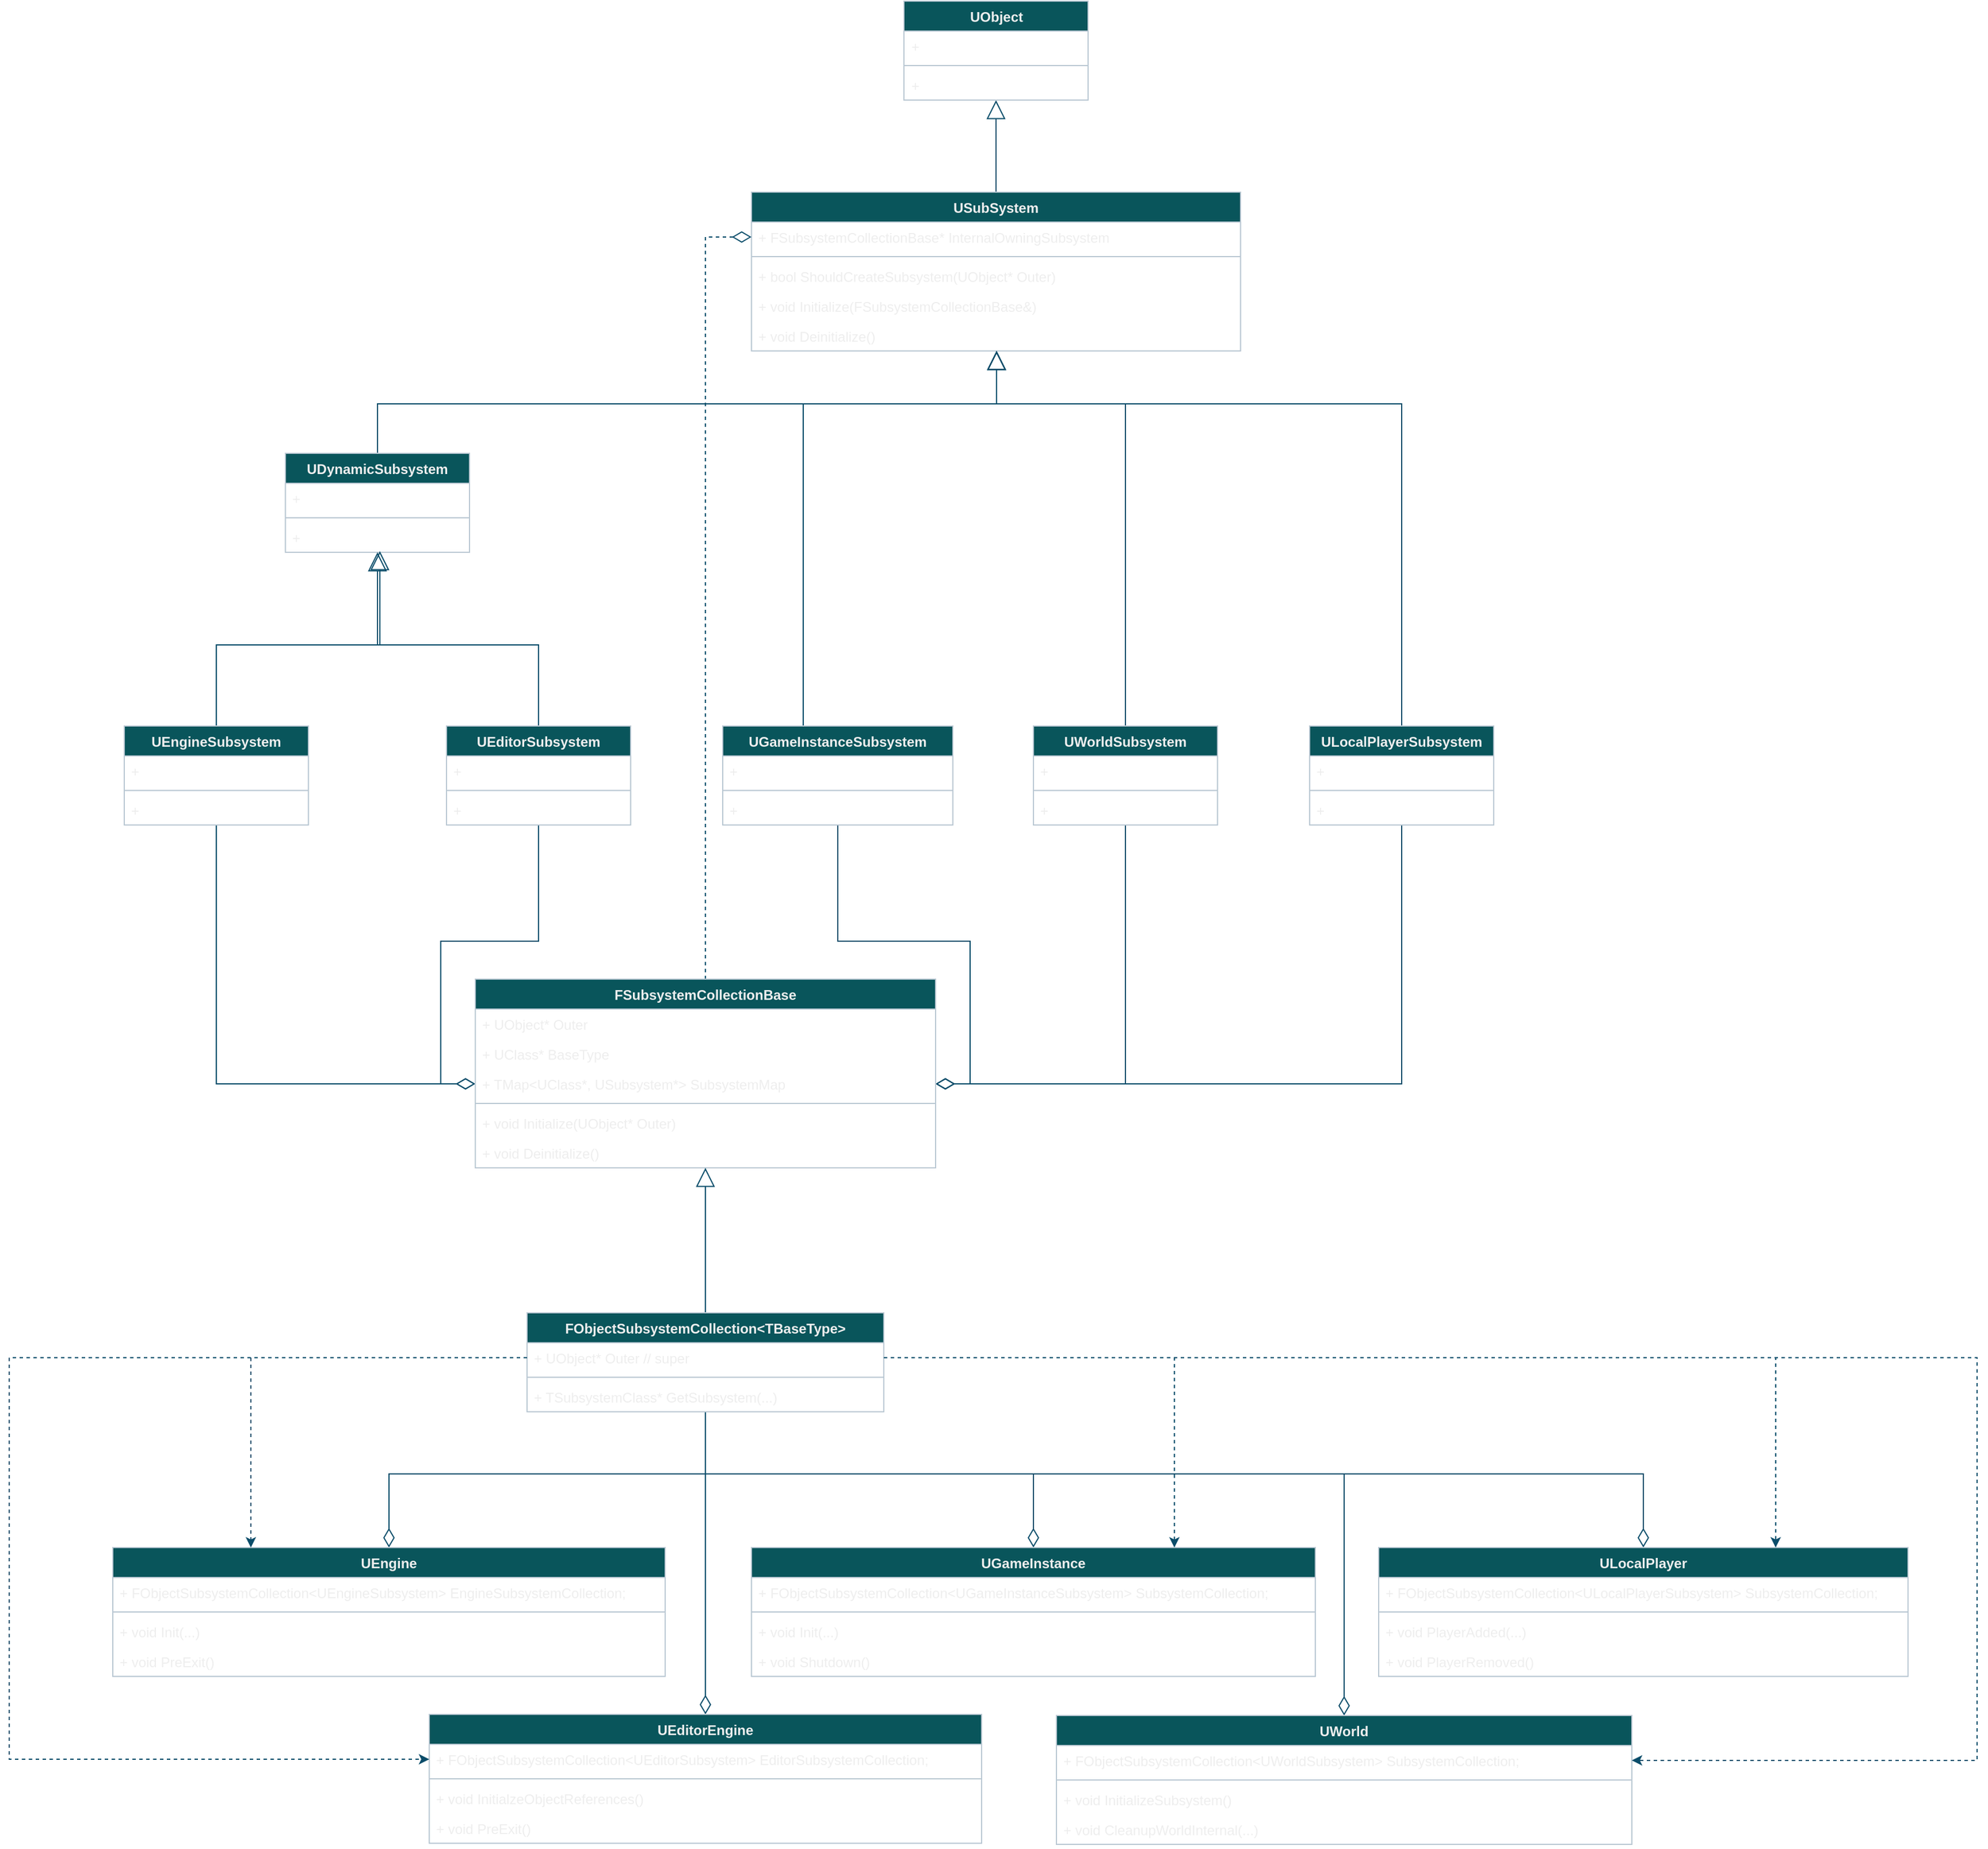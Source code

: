 <mxfile version="24.4.0" type="device" pages="2">
  <diagram id="C5RBs43oDa-KdzZeNtuy" name="class">
    <mxGraphModel dx="2234" dy="854" grid="1" gridSize="10" guides="1" tooltips="1" connect="1" arrows="1" fold="1" page="0" pageScale="1" pageWidth="827" pageHeight="1169" math="0" shadow="0">
      <root>
        <mxCell id="WIyWlLk6GJQsqaUBKTNV-0" />
        <mxCell id="WIyWlLk6GJQsqaUBKTNV-1" parent="WIyWlLk6GJQsqaUBKTNV-0" />
        <mxCell id="Atv0qeUJhZjjQg8JA1gN-8" value="" style="edgeStyle=orthogonalEdgeStyle;rounded=0;orthogonalLoop=1;jettySize=auto;html=1;endArrow=block;endFill=0;endSize=14;labelBackgroundColor=none;strokeColor=#0B4D6A;fontColor=default;" edge="1" parent="WIyWlLk6GJQsqaUBKTNV-1" source="Atv0qeUJhZjjQg8JA1gN-4" target="Atv0qeUJhZjjQg8JA1gN-0">
          <mxGeometry relative="1" as="geometry" />
        </mxCell>
        <mxCell id="Atv0qeUJhZjjQg8JA1gN-0" value="UObject" style="swimlane;fontStyle=1;align=center;verticalAlign=top;childLayout=stackLayout;horizontal=1;startSize=26;horizontalStack=0;resizeParent=1;resizeParentMax=0;resizeLast=0;collapsible=1;marginBottom=0;whiteSpace=wrap;html=1;labelBackgroundColor=none;fillColor=#09555B;strokeColor=#BAC8D3;fontColor=#EEEEEE;" vertex="1" parent="WIyWlLk6GJQsqaUBKTNV-1">
          <mxGeometry x="307.5" y="160" width="160" height="86" as="geometry" />
        </mxCell>
        <mxCell id="Atv0qeUJhZjjQg8JA1gN-1" value="+&amp;nbsp;" style="text;strokeColor=none;fillColor=none;align=left;verticalAlign=top;spacingLeft=4;spacingRight=4;overflow=hidden;rotatable=0;points=[[0,0.5],[1,0.5]];portConstraint=eastwest;whiteSpace=wrap;html=1;labelBackgroundColor=none;fontColor=#EEEEEE;" vertex="1" parent="Atv0qeUJhZjjQg8JA1gN-0">
          <mxGeometry y="26" width="160" height="26" as="geometry" />
        </mxCell>
        <mxCell id="Atv0qeUJhZjjQg8JA1gN-2" value="" style="line;strokeWidth=1;fillColor=none;align=left;verticalAlign=middle;spacingTop=-1;spacingLeft=3;spacingRight=3;rotatable=0;labelPosition=right;points=[];portConstraint=eastwest;strokeColor=#BAC8D3;labelBackgroundColor=none;fontColor=#EEEEEE;" vertex="1" parent="Atv0qeUJhZjjQg8JA1gN-0">
          <mxGeometry y="52" width="160" height="8" as="geometry" />
        </mxCell>
        <mxCell id="Atv0qeUJhZjjQg8JA1gN-3" value="+&amp;nbsp;" style="text;strokeColor=none;fillColor=none;align=left;verticalAlign=top;spacingLeft=4;spacingRight=4;overflow=hidden;rotatable=0;points=[[0,0.5],[1,0.5]];portConstraint=eastwest;whiteSpace=wrap;html=1;labelBackgroundColor=none;fontColor=#EEEEEE;" vertex="1" parent="Atv0qeUJhZjjQg8JA1gN-0">
          <mxGeometry y="60" width="160" height="26" as="geometry" />
        </mxCell>
        <mxCell id="Atv0qeUJhZjjQg8JA1gN-4" value="USubSystem" style="swimlane;fontStyle=1;align=center;verticalAlign=top;childLayout=stackLayout;horizontal=1;startSize=26;horizontalStack=0;resizeParent=1;resizeParentMax=0;resizeLast=0;collapsible=1;marginBottom=0;whiteSpace=wrap;html=1;labelBackgroundColor=none;fillColor=#09555B;strokeColor=#BAC8D3;fontColor=#EEEEEE;" vertex="1" parent="WIyWlLk6GJQsqaUBKTNV-1">
          <mxGeometry x="175" y="326" width="425" height="138" as="geometry" />
        </mxCell>
        <mxCell id="Atv0qeUJhZjjQg8JA1gN-5" value="+&amp;nbsp;&lt;span style=&quot;white-space: normal;&quot;&gt;&lt;span style=&quot;background-color: initial;&quot;&gt;FSubsystemCollectionBase* InternalOwningSubsystem&lt;/span&gt;&lt;/span&gt;" style="text;strokeColor=none;fillColor=none;align=left;verticalAlign=top;spacingLeft=4;spacingRight=4;overflow=hidden;rotatable=0;points=[[0,0.5],[1,0.5]];portConstraint=eastwest;whiteSpace=wrap;html=1;labelBackgroundColor=none;fontColor=#EEEEEE;" vertex="1" parent="Atv0qeUJhZjjQg8JA1gN-4">
          <mxGeometry y="26" width="425" height="26" as="geometry" />
        </mxCell>
        <mxCell id="Atv0qeUJhZjjQg8JA1gN-6" value="" style="line;strokeWidth=1;fillColor=none;align=left;verticalAlign=middle;spacingTop=-1;spacingLeft=3;spacingRight=3;rotatable=0;labelPosition=right;points=[];portConstraint=eastwest;strokeColor=#BAC8D3;labelBackgroundColor=none;fontColor=#EEEEEE;" vertex="1" parent="Atv0qeUJhZjjQg8JA1gN-4">
          <mxGeometry y="52" width="425" height="8" as="geometry" />
        </mxCell>
        <mxCell id="Atv0qeUJhZjjQg8JA1gN-7" value="+ bool ShouldCreateSubsystem(UObject* Outer)" style="text;strokeColor=none;fillColor=none;align=left;verticalAlign=top;spacingLeft=4;spacingRight=4;overflow=hidden;rotatable=0;points=[[0,0.5],[1,0.5]];portConstraint=eastwest;whiteSpace=wrap;html=1;labelBackgroundColor=none;fontColor=#EEEEEE;" vertex="1" parent="Atv0qeUJhZjjQg8JA1gN-4">
          <mxGeometry y="60" width="425" height="26" as="geometry" />
        </mxCell>
        <mxCell id="Atv0qeUJhZjjQg8JA1gN-47" value="+ void Initialize(FSubsystemCollectionBase&amp;amp;)" style="text;strokeColor=none;fillColor=none;align=left;verticalAlign=top;spacingLeft=4;spacingRight=4;overflow=hidden;rotatable=0;points=[[0,0.5],[1,0.5]];portConstraint=eastwest;whiteSpace=wrap;html=1;labelBackgroundColor=none;fontColor=#EEEEEE;" vertex="1" parent="Atv0qeUJhZjjQg8JA1gN-4">
          <mxGeometry y="86" width="425" height="26" as="geometry" />
        </mxCell>
        <mxCell id="Atv0qeUJhZjjQg8JA1gN-48" value="+ void Deinitialize()" style="text;strokeColor=none;fillColor=none;align=left;verticalAlign=top;spacingLeft=4;spacingRight=4;overflow=hidden;rotatable=0;points=[[0,0.5],[1,0.5]];portConstraint=eastwest;whiteSpace=wrap;html=1;labelBackgroundColor=none;fontColor=#EEEEEE;" vertex="1" parent="Atv0qeUJhZjjQg8JA1gN-4">
          <mxGeometry y="112" width="425" height="26" as="geometry" />
        </mxCell>
        <mxCell id="Atv0qeUJhZjjQg8JA1gN-45" style="edgeStyle=orthogonalEdgeStyle;rounded=0;orthogonalLoop=1;jettySize=auto;html=1;strokeColor=#0B4D6A;align=center;verticalAlign=middle;fontFamily=Helvetica;fontSize=11;fontColor=default;labelBackgroundColor=none;endArrow=block;endFill=0;endSize=14;" edge="1" parent="WIyWlLk6GJQsqaUBKTNV-1" source="Atv0qeUJhZjjQg8JA1gN-9" target="Atv0qeUJhZjjQg8JA1gN-48">
          <mxGeometry relative="1" as="geometry">
            <mxPoint x="320" y="470" as="targetPoint" />
            <Array as="points">
              <mxPoint x="-150" y="510" />
              <mxPoint x="388" y="510" />
            </Array>
          </mxGeometry>
        </mxCell>
        <mxCell id="Atv0qeUJhZjjQg8JA1gN-9" value="UDynamicSubsystem" style="swimlane;fontStyle=1;align=center;verticalAlign=top;childLayout=stackLayout;horizontal=1;startSize=26;horizontalStack=0;resizeParent=1;resizeParentMax=0;resizeLast=0;collapsible=1;marginBottom=0;whiteSpace=wrap;html=1;labelBackgroundColor=none;fillColor=#09555B;strokeColor=#BAC8D3;fontColor=#EEEEEE;" vertex="1" parent="WIyWlLk6GJQsqaUBKTNV-1">
          <mxGeometry x="-230" y="553" width="160" height="86" as="geometry" />
        </mxCell>
        <mxCell id="Atv0qeUJhZjjQg8JA1gN-10" value="+&amp;nbsp;" style="text;strokeColor=none;fillColor=none;align=left;verticalAlign=top;spacingLeft=4;spacingRight=4;overflow=hidden;rotatable=0;points=[[0,0.5],[1,0.5]];portConstraint=eastwest;whiteSpace=wrap;html=1;labelBackgroundColor=none;fontColor=#EEEEEE;" vertex="1" parent="Atv0qeUJhZjjQg8JA1gN-9">
          <mxGeometry y="26" width="160" height="26" as="geometry" />
        </mxCell>
        <mxCell id="Atv0qeUJhZjjQg8JA1gN-11" value="" style="line;strokeWidth=1;fillColor=none;align=left;verticalAlign=middle;spacingTop=-1;spacingLeft=3;spacingRight=3;rotatable=0;labelPosition=right;points=[];portConstraint=eastwest;strokeColor=#BAC8D3;labelBackgroundColor=none;fontColor=#EEEEEE;" vertex="1" parent="Atv0qeUJhZjjQg8JA1gN-9">
          <mxGeometry y="52" width="160" height="8" as="geometry" />
        </mxCell>
        <mxCell id="Atv0qeUJhZjjQg8JA1gN-12" value="+&amp;nbsp;" style="text;strokeColor=none;fillColor=none;align=left;verticalAlign=top;spacingLeft=4;spacingRight=4;overflow=hidden;rotatable=0;points=[[0,0.5],[1,0.5]];portConstraint=eastwest;whiteSpace=wrap;html=1;labelBackgroundColor=none;fontColor=#EEEEEE;" vertex="1" parent="Atv0qeUJhZjjQg8JA1gN-9">
          <mxGeometry y="60" width="160" height="26" as="geometry" />
        </mxCell>
        <mxCell id="Atv0qeUJhZjjQg8JA1gN-42" style="edgeStyle=orthogonalEdgeStyle;rounded=0;orthogonalLoop=1;jettySize=auto;html=1;strokeColor=#0B4D6A;align=center;verticalAlign=middle;fontFamily=Helvetica;fontSize=11;fontColor=default;labelBackgroundColor=none;endArrow=block;endFill=0;endSize=14;" edge="1" parent="WIyWlLk6GJQsqaUBKTNV-1" source="Atv0qeUJhZjjQg8JA1gN-14" target="Atv0qeUJhZjjQg8JA1gN-4">
          <mxGeometry relative="1" as="geometry">
            <Array as="points">
              <mxPoint x="220" y="510" />
              <mxPoint x="388" y="510" />
            </Array>
          </mxGeometry>
        </mxCell>
        <mxCell id="Atv0qeUJhZjjQg8JA1gN-115" style="edgeStyle=orthogonalEdgeStyle;rounded=0;orthogonalLoop=1;jettySize=auto;html=1;entryX=1;entryY=0.5;entryDx=0;entryDy=0;strokeColor=#0B4D6A;align=center;verticalAlign=middle;fontFamily=Helvetica;fontSize=11;fontColor=default;labelBackgroundColor=none;endArrow=diamondThin;endFill=0;endSize=14;" edge="1" parent="WIyWlLk6GJQsqaUBKTNV-1" source="Atv0qeUJhZjjQg8JA1gN-14" target="Atv0qeUJhZjjQg8JA1gN-50">
          <mxGeometry relative="1" as="geometry" />
        </mxCell>
        <mxCell id="Atv0qeUJhZjjQg8JA1gN-14" value="UGameInstanceSubsystem" style="swimlane;fontStyle=1;align=center;verticalAlign=top;childLayout=stackLayout;horizontal=1;startSize=26;horizontalStack=0;resizeParent=1;resizeParentMax=0;resizeLast=0;collapsible=1;marginBottom=0;whiteSpace=wrap;html=1;labelBackgroundColor=none;fillColor=#09555B;strokeColor=#BAC8D3;fontColor=#EEEEEE;" vertex="1" parent="WIyWlLk6GJQsqaUBKTNV-1">
          <mxGeometry x="150" y="790" width="200" height="86" as="geometry" />
        </mxCell>
        <mxCell id="Atv0qeUJhZjjQg8JA1gN-15" value="+&amp;nbsp;" style="text;strokeColor=none;fillColor=none;align=left;verticalAlign=top;spacingLeft=4;spacingRight=4;overflow=hidden;rotatable=0;points=[[0,0.5],[1,0.5]];portConstraint=eastwest;whiteSpace=wrap;html=1;labelBackgroundColor=none;fontColor=#EEEEEE;" vertex="1" parent="Atv0qeUJhZjjQg8JA1gN-14">
          <mxGeometry y="26" width="200" height="26" as="geometry" />
        </mxCell>
        <mxCell id="Atv0qeUJhZjjQg8JA1gN-16" value="" style="line;strokeWidth=1;fillColor=none;align=left;verticalAlign=middle;spacingTop=-1;spacingLeft=3;spacingRight=3;rotatable=0;labelPosition=right;points=[];portConstraint=eastwest;strokeColor=#BAC8D3;labelBackgroundColor=none;fontColor=#EEEEEE;" vertex="1" parent="Atv0qeUJhZjjQg8JA1gN-14">
          <mxGeometry y="52" width="200" height="8" as="geometry" />
        </mxCell>
        <mxCell id="Atv0qeUJhZjjQg8JA1gN-17" value="+&amp;nbsp;" style="text;strokeColor=none;fillColor=none;align=left;verticalAlign=top;spacingLeft=4;spacingRight=4;overflow=hidden;rotatable=0;points=[[0,0.5],[1,0.5]];portConstraint=eastwest;whiteSpace=wrap;html=1;labelBackgroundColor=none;fontColor=#EEEEEE;" vertex="1" parent="Atv0qeUJhZjjQg8JA1gN-14">
          <mxGeometry y="60" width="200" height="26" as="geometry" />
        </mxCell>
        <mxCell id="Atv0qeUJhZjjQg8JA1gN-43" style="edgeStyle=orthogonalEdgeStyle;rounded=0;orthogonalLoop=1;jettySize=auto;html=1;strokeColor=#0B4D6A;align=center;verticalAlign=middle;fontFamily=Helvetica;fontSize=11;fontColor=default;labelBackgroundColor=none;endArrow=block;endFill=0;endSize=14;" edge="1" parent="WIyWlLk6GJQsqaUBKTNV-1" source="Atv0qeUJhZjjQg8JA1gN-20" target="Atv0qeUJhZjjQg8JA1gN-4">
          <mxGeometry relative="1" as="geometry">
            <Array as="points">
              <mxPoint x="740" y="510" />
              <mxPoint x="388" y="510" />
            </Array>
          </mxGeometry>
        </mxCell>
        <mxCell id="Atv0qeUJhZjjQg8JA1gN-118" style="edgeStyle=orthogonalEdgeStyle;rounded=0;orthogonalLoop=1;jettySize=auto;html=1;entryX=1;entryY=0.5;entryDx=0;entryDy=0;endArrow=diamondThin;endFill=0;endSize=14;labelBackgroundColor=none;strokeColor=#0B4D6A;fontColor=default;" edge="1" parent="WIyWlLk6GJQsqaUBKTNV-1" source="Atv0qeUJhZjjQg8JA1gN-20" target="Atv0qeUJhZjjQg8JA1gN-50">
          <mxGeometry relative="1" as="geometry">
            <mxPoint x="590" y="1170" as="targetPoint" />
          </mxGeometry>
        </mxCell>
        <mxCell id="Atv0qeUJhZjjQg8JA1gN-20" value="ULocalPlayerSubsystem" style="swimlane;fontStyle=1;align=center;verticalAlign=top;childLayout=stackLayout;horizontal=1;startSize=26;horizontalStack=0;resizeParent=1;resizeParentMax=0;resizeLast=0;collapsible=1;marginBottom=0;whiteSpace=wrap;html=1;labelBackgroundColor=none;fillColor=#09555B;strokeColor=#BAC8D3;fontColor=#EEEEEE;" vertex="1" parent="WIyWlLk6GJQsqaUBKTNV-1">
          <mxGeometry x="660" y="790" width="160" height="86" as="geometry" />
        </mxCell>
        <mxCell id="Atv0qeUJhZjjQg8JA1gN-21" value="+&amp;nbsp;" style="text;strokeColor=none;fillColor=none;align=left;verticalAlign=top;spacingLeft=4;spacingRight=4;overflow=hidden;rotatable=0;points=[[0,0.5],[1,0.5]];portConstraint=eastwest;whiteSpace=wrap;html=1;labelBackgroundColor=none;fontColor=#EEEEEE;" vertex="1" parent="Atv0qeUJhZjjQg8JA1gN-20">
          <mxGeometry y="26" width="160" height="26" as="geometry" />
        </mxCell>
        <mxCell id="Atv0qeUJhZjjQg8JA1gN-22" value="" style="line;strokeWidth=1;fillColor=none;align=left;verticalAlign=middle;spacingTop=-1;spacingLeft=3;spacingRight=3;rotatable=0;labelPosition=right;points=[];portConstraint=eastwest;strokeColor=#BAC8D3;labelBackgroundColor=none;fontColor=#EEEEEE;" vertex="1" parent="Atv0qeUJhZjjQg8JA1gN-20">
          <mxGeometry y="52" width="160" height="8" as="geometry" />
        </mxCell>
        <mxCell id="Atv0qeUJhZjjQg8JA1gN-23" value="+&amp;nbsp;" style="text;strokeColor=none;fillColor=none;align=left;verticalAlign=top;spacingLeft=4;spacingRight=4;overflow=hidden;rotatable=0;points=[[0,0.5],[1,0.5]];portConstraint=eastwest;whiteSpace=wrap;html=1;labelBackgroundColor=none;fontColor=#EEEEEE;" vertex="1" parent="Atv0qeUJhZjjQg8JA1gN-20">
          <mxGeometry y="60" width="160" height="26" as="geometry" />
        </mxCell>
        <mxCell id="Atv0qeUJhZjjQg8JA1gN-70" style="edgeStyle=orthogonalEdgeStyle;rounded=0;orthogonalLoop=1;jettySize=auto;html=1;strokeColor=#0B4D6A;align=center;verticalAlign=middle;fontFamily=Helvetica;fontSize=11;fontColor=default;labelBackgroundColor=none;endArrow=block;endFill=0;endSize=14;" edge="1" parent="WIyWlLk6GJQsqaUBKTNV-1" source="Atv0qeUJhZjjQg8JA1gN-26" target="Atv0qeUJhZjjQg8JA1gN-4">
          <mxGeometry relative="1" as="geometry">
            <Array as="points">
              <mxPoint x="500" y="510" />
              <mxPoint x="388" y="510" />
            </Array>
          </mxGeometry>
        </mxCell>
        <mxCell id="Atv0qeUJhZjjQg8JA1gN-117" style="edgeStyle=orthogonalEdgeStyle;rounded=0;orthogonalLoop=1;jettySize=auto;html=1;entryX=1;entryY=0.5;entryDx=0;entryDy=0;strokeColor=#0B4D6A;align=center;verticalAlign=middle;fontFamily=Helvetica;fontSize=11;fontColor=default;labelBackgroundColor=none;endArrow=diamondThin;endFill=0;endSize=14;" edge="1" parent="WIyWlLk6GJQsqaUBKTNV-1" source="Atv0qeUJhZjjQg8JA1gN-26" target="Atv0qeUJhZjjQg8JA1gN-50">
          <mxGeometry relative="1" as="geometry" />
        </mxCell>
        <mxCell id="Atv0qeUJhZjjQg8JA1gN-26" value="UWorldSubsystem" style="swimlane;fontStyle=1;align=center;verticalAlign=top;childLayout=stackLayout;horizontal=1;startSize=26;horizontalStack=0;resizeParent=1;resizeParentMax=0;resizeLast=0;collapsible=1;marginBottom=0;whiteSpace=wrap;html=1;labelBackgroundColor=none;fillColor=#09555B;strokeColor=#BAC8D3;fontColor=#EEEEEE;" vertex="1" parent="WIyWlLk6GJQsqaUBKTNV-1">
          <mxGeometry x="420" y="790" width="160" height="86" as="geometry" />
        </mxCell>
        <mxCell id="Atv0qeUJhZjjQg8JA1gN-27" value="+&amp;nbsp;" style="text;strokeColor=none;fillColor=none;align=left;verticalAlign=top;spacingLeft=4;spacingRight=4;overflow=hidden;rotatable=0;points=[[0,0.5],[1,0.5]];portConstraint=eastwest;whiteSpace=wrap;html=1;labelBackgroundColor=none;fontColor=#EEEEEE;" vertex="1" parent="Atv0qeUJhZjjQg8JA1gN-26">
          <mxGeometry y="26" width="160" height="26" as="geometry" />
        </mxCell>
        <mxCell id="Atv0qeUJhZjjQg8JA1gN-28" value="" style="line;strokeWidth=1;fillColor=none;align=left;verticalAlign=middle;spacingTop=-1;spacingLeft=3;spacingRight=3;rotatable=0;labelPosition=right;points=[];portConstraint=eastwest;strokeColor=#BAC8D3;labelBackgroundColor=none;fontColor=#EEEEEE;" vertex="1" parent="Atv0qeUJhZjjQg8JA1gN-26">
          <mxGeometry y="52" width="160" height="8" as="geometry" />
        </mxCell>
        <mxCell id="Atv0qeUJhZjjQg8JA1gN-29" value="+&amp;nbsp;" style="text;strokeColor=none;fillColor=none;align=left;verticalAlign=top;spacingLeft=4;spacingRight=4;overflow=hidden;rotatable=0;points=[[0,0.5],[1,0.5]];portConstraint=eastwest;whiteSpace=wrap;html=1;labelBackgroundColor=none;fontColor=#EEEEEE;" vertex="1" parent="Atv0qeUJhZjjQg8JA1gN-26">
          <mxGeometry y="60" width="160" height="26" as="geometry" />
        </mxCell>
        <mxCell id="Atv0qeUJhZjjQg8JA1gN-46" style="edgeStyle=orthogonalEdgeStyle;rounded=0;orthogonalLoop=1;jettySize=auto;html=1;strokeColor=#0B4D6A;align=center;verticalAlign=middle;fontFamily=Helvetica;fontSize=11;fontColor=default;labelBackgroundColor=none;endArrow=block;endFill=0;endSize=14;exitX=0.5;exitY=0;exitDx=0;exitDy=0;entryX=0.513;entryY=0.962;entryDx=0;entryDy=0;entryPerimeter=0;" edge="1" parent="WIyWlLk6GJQsqaUBKTNV-1" source="Atv0qeUJhZjjQg8JA1gN-31" target="Atv0qeUJhZjjQg8JA1gN-12">
          <mxGeometry relative="1" as="geometry">
            <mxPoint x="-60" y="580" as="targetPoint" />
          </mxGeometry>
        </mxCell>
        <mxCell id="Atv0qeUJhZjjQg8JA1gN-113" style="edgeStyle=orthogonalEdgeStyle;rounded=0;orthogonalLoop=1;jettySize=auto;html=1;entryX=0;entryY=0.5;entryDx=0;entryDy=0;strokeColor=#0B4D6A;align=center;verticalAlign=middle;fontFamily=Helvetica;fontSize=11;fontColor=default;labelBackgroundColor=none;endArrow=diamondThin;endFill=0;endSize=14;" edge="1" parent="WIyWlLk6GJQsqaUBKTNV-1" source="Atv0qeUJhZjjQg8JA1gN-31" target="Atv0qeUJhZjjQg8JA1gN-50">
          <mxGeometry relative="1" as="geometry" />
        </mxCell>
        <mxCell id="Atv0qeUJhZjjQg8JA1gN-31" value="UEngineSubsystem" style="swimlane;fontStyle=1;align=center;verticalAlign=top;childLayout=stackLayout;horizontal=1;startSize=26;horizontalStack=0;resizeParent=1;resizeParentMax=0;resizeLast=0;collapsible=1;marginBottom=0;whiteSpace=wrap;html=1;labelBackgroundColor=none;fillColor=#09555B;strokeColor=#BAC8D3;fontColor=#EEEEEE;" vertex="1" parent="WIyWlLk6GJQsqaUBKTNV-1">
          <mxGeometry x="-370" y="790" width="160" height="86" as="geometry" />
        </mxCell>
        <mxCell id="Atv0qeUJhZjjQg8JA1gN-32" value="+&amp;nbsp;" style="text;strokeColor=none;fillColor=none;align=left;verticalAlign=top;spacingLeft=4;spacingRight=4;overflow=hidden;rotatable=0;points=[[0,0.5],[1,0.5]];portConstraint=eastwest;whiteSpace=wrap;html=1;labelBackgroundColor=none;fontColor=#EEEEEE;" vertex="1" parent="Atv0qeUJhZjjQg8JA1gN-31">
          <mxGeometry y="26" width="160" height="26" as="geometry" />
        </mxCell>
        <mxCell id="Atv0qeUJhZjjQg8JA1gN-33" value="" style="line;strokeWidth=1;fillColor=none;align=left;verticalAlign=middle;spacingTop=-1;spacingLeft=3;spacingRight=3;rotatable=0;labelPosition=right;points=[];portConstraint=eastwest;strokeColor=#BAC8D3;labelBackgroundColor=none;fontColor=#EEEEEE;" vertex="1" parent="Atv0qeUJhZjjQg8JA1gN-31">
          <mxGeometry y="52" width="160" height="8" as="geometry" />
        </mxCell>
        <mxCell id="Atv0qeUJhZjjQg8JA1gN-34" value="+&amp;nbsp;" style="text;strokeColor=none;fillColor=none;align=left;verticalAlign=top;spacingLeft=4;spacingRight=4;overflow=hidden;rotatable=0;points=[[0,0.5],[1,0.5]];portConstraint=eastwest;whiteSpace=wrap;html=1;labelBackgroundColor=none;fontColor=#EEEEEE;" vertex="1" parent="Atv0qeUJhZjjQg8JA1gN-31">
          <mxGeometry y="60" width="160" height="26" as="geometry" />
        </mxCell>
        <mxCell id="Atv0qeUJhZjjQg8JA1gN-41" style="edgeStyle=orthogonalEdgeStyle;rounded=0;orthogonalLoop=1;jettySize=auto;html=1;strokeColor=#0B4D6A;align=center;verticalAlign=middle;fontFamily=Helvetica;fontSize=11;fontColor=default;labelBackgroundColor=none;endArrow=block;endFill=0;endSize=14;" edge="1" parent="WIyWlLk6GJQsqaUBKTNV-1" source="Atv0qeUJhZjjQg8JA1gN-36" target="Atv0qeUJhZjjQg8JA1gN-9">
          <mxGeometry relative="1" as="geometry" />
        </mxCell>
        <mxCell id="Atv0qeUJhZjjQg8JA1gN-114" style="edgeStyle=orthogonalEdgeStyle;rounded=0;orthogonalLoop=1;jettySize=auto;html=1;entryX=0;entryY=0.5;entryDx=0;entryDy=0;strokeColor=#0B4D6A;align=center;verticalAlign=middle;fontFamily=Helvetica;fontSize=11;fontColor=default;labelBackgroundColor=none;endArrow=diamondThin;endFill=0;endSize=14;" edge="1" parent="WIyWlLk6GJQsqaUBKTNV-1" source="Atv0qeUJhZjjQg8JA1gN-36" target="Atv0qeUJhZjjQg8JA1gN-50">
          <mxGeometry relative="1" as="geometry" />
        </mxCell>
        <mxCell id="Atv0qeUJhZjjQg8JA1gN-36" value="UEditorSubsystem" style="swimlane;fontStyle=1;align=center;verticalAlign=top;childLayout=stackLayout;horizontal=1;startSize=26;horizontalStack=0;resizeParent=1;resizeParentMax=0;resizeLast=0;collapsible=1;marginBottom=0;whiteSpace=wrap;html=1;labelBackgroundColor=none;fillColor=#09555B;strokeColor=#BAC8D3;fontColor=#EEEEEE;" vertex="1" parent="WIyWlLk6GJQsqaUBKTNV-1">
          <mxGeometry x="-90" y="790" width="160" height="86" as="geometry" />
        </mxCell>
        <mxCell id="Atv0qeUJhZjjQg8JA1gN-37" value="+&amp;nbsp;" style="text;strokeColor=none;fillColor=none;align=left;verticalAlign=top;spacingLeft=4;spacingRight=4;overflow=hidden;rotatable=0;points=[[0,0.5],[1,0.5]];portConstraint=eastwest;whiteSpace=wrap;html=1;labelBackgroundColor=none;fontColor=#EEEEEE;" vertex="1" parent="Atv0qeUJhZjjQg8JA1gN-36">
          <mxGeometry y="26" width="160" height="26" as="geometry" />
        </mxCell>
        <mxCell id="Atv0qeUJhZjjQg8JA1gN-38" value="" style="line;strokeWidth=1;fillColor=none;align=left;verticalAlign=middle;spacingTop=-1;spacingLeft=3;spacingRight=3;rotatable=0;labelPosition=right;points=[];portConstraint=eastwest;strokeColor=#BAC8D3;labelBackgroundColor=none;fontColor=#EEEEEE;" vertex="1" parent="Atv0qeUJhZjjQg8JA1gN-36">
          <mxGeometry y="52" width="160" height="8" as="geometry" />
        </mxCell>
        <mxCell id="Atv0qeUJhZjjQg8JA1gN-39" value="+&amp;nbsp;" style="text;strokeColor=none;fillColor=none;align=left;verticalAlign=top;spacingLeft=4;spacingRight=4;overflow=hidden;rotatable=0;points=[[0,0.5],[1,0.5]];portConstraint=eastwest;whiteSpace=wrap;html=1;labelBackgroundColor=none;fontColor=#EEEEEE;" vertex="1" parent="Atv0qeUJhZjjQg8JA1gN-36">
          <mxGeometry y="60" width="160" height="26" as="geometry" />
        </mxCell>
        <mxCell id="Atv0qeUJhZjjQg8JA1gN-138" style="edgeStyle=orthogonalEdgeStyle;rounded=0;orthogonalLoop=1;jettySize=auto;html=1;entryX=0;entryY=0.5;entryDx=0;entryDy=0;strokeColor=#0B4D6A;align=center;verticalAlign=middle;fontFamily=Helvetica;fontSize=11;fontColor=default;labelBackgroundColor=none;endArrow=diamondThin;endFill=0;endSize=14;dashed=1;" edge="1" parent="WIyWlLk6GJQsqaUBKTNV-1" source="Atv0qeUJhZjjQg8JA1gN-49" target="Atv0qeUJhZjjQg8JA1gN-5">
          <mxGeometry relative="1" as="geometry" />
        </mxCell>
        <mxCell id="Atv0qeUJhZjjQg8JA1gN-49" value="FSubsystemCollectionBase" style="swimlane;fontStyle=1;align=center;verticalAlign=top;childLayout=stackLayout;horizontal=1;startSize=26;horizontalStack=0;resizeParent=1;resizeParentMax=0;resizeLast=0;collapsible=1;marginBottom=0;whiteSpace=wrap;html=1;labelBackgroundColor=none;fillColor=#09555B;strokeColor=#BAC8D3;fontColor=#EEEEEE;" vertex="1" parent="WIyWlLk6GJQsqaUBKTNV-1">
          <mxGeometry x="-65" y="1010" width="400" height="164" as="geometry" />
        </mxCell>
        <mxCell id="Atv0qeUJhZjjQg8JA1gN-72" value="+ UObject* Outer" style="text;strokeColor=none;fillColor=none;align=left;verticalAlign=top;spacingLeft=4;spacingRight=4;overflow=hidden;rotatable=0;points=[[0,0.5],[1,0.5]];portConstraint=eastwest;whiteSpace=wrap;html=1;labelBackgroundColor=none;fontColor=#EEEEEE;" vertex="1" parent="Atv0qeUJhZjjQg8JA1gN-49">
          <mxGeometry y="26" width="400" height="26" as="geometry" />
        </mxCell>
        <mxCell id="Atv0qeUJhZjjQg8JA1gN-73" value="+ UClass* BaseType" style="text;strokeColor=none;fillColor=none;align=left;verticalAlign=top;spacingLeft=4;spacingRight=4;overflow=hidden;rotatable=0;points=[[0,0.5],[1,0.5]];portConstraint=eastwest;whiteSpace=wrap;html=1;labelBackgroundColor=none;fontColor=#EEEEEE;" vertex="1" parent="Atv0qeUJhZjjQg8JA1gN-49">
          <mxGeometry y="52" width="400" height="26" as="geometry" />
        </mxCell>
        <mxCell id="Atv0qeUJhZjjQg8JA1gN-50" value="+ TMap&amp;lt;UClass*, USubsystem*&amp;gt; SubsystemMap" style="text;strokeColor=none;fillColor=none;align=left;verticalAlign=top;spacingLeft=4;spacingRight=4;overflow=hidden;rotatable=0;points=[[0,0.5],[1,0.5]];portConstraint=eastwest;whiteSpace=wrap;html=1;labelBackgroundColor=none;fontColor=#EEEEEE;" vertex="1" parent="Atv0qeUJhZjjQg8JA1gN-49">
          <mxGeometry y="78" width="400" height="26" as="geometry" />
        </mxCell>
        <mxCell id="Atv0qeUJhZjjQg8JA1gN-51" value="" style="line;strokeWidth=1;fillColor=none;align=left;verticalAlign=middle;spacingTop=-1;spacingLeft=3;spacingRight=3;rotatable=0;labelPosition=right;points=[];portConstraint=eastwest;strokeColor=#BAC8D3;labelBackgroundColor=none;fontColor=#EEEEEE;" vertex="1" parent="Atv0qeUJhZjjQg8JA1gN-49">
          <mxGeometry y="104" width="400" height="8" as="geometry" />
        </mxCell>
        <mxCell id="Atv0qeUJhZjjQg8JA1gN-52" value="+ void Initialize(UObject* Outer)" style="text;strokeColor=none;fillColor=none;align=left;verticalAlign=top;spacingLeft=4;spacingRight=4;overflow=hidden;rotatable=0;points=[[0,0.5],[1,0.5]];portConstraint=eastwest;whiteSpace=wrap;html=1;labelBackgroundColor=none;fontColor=#EEEEEE;" vertex="1" parent="Atv0qeUJhZjjQg8JA1gN-49">
          <mxGeometry y="112" width="400" height="26" as="geometry" />
        </mxCell>
        <mxCell id="Atv0qeUJhZjjQg8JA1gN-75" value="+ void Deinitialize()" style="text;strokeColor=none;fillColor=none;align=left;verticalAlign=top;spacingLeft=4;spacingRight=4;overflow=hidden;rotatable=0;points=[[0,0.5],[1,0.5]];portConstraint=eastwest;whiteSpace=wrap;html=1;labelBackgroundColor=none;fontColor=#EEEEEE;" vertex="1" parent="Atv0qeUJhZjjQg8JA1gN-49">
          <mxGeometry y="138" width="400" height="26" as="geometry" />
        </mxCell>
        <mxCell id="Atv0qeUJhZjjQg8JA1gN-67" style="edgeStyle=orthogonalEdgeStyle;rounded=0;orthogonalLoop=1;jettySize=auto;html=1;strokeColor=#0B4D6A;align=center;verticalAlign=middle;fontFamily=Helvetica;fontSize=11;fontColor=default;labelBackgroundColor=none;endArrow=block;endFill=0;endSize=14;" edge="1" parent="WIyWlLk6GJQsqaUBKTNV-1" source="Atv0qeUJhZjjQg8JA1gN-63" target="Atv0qeUJhZjjQg8JA1gN-49">
          <mxGeometry relative="1" as="geometry">
            <mxPoint x="-340" y="1268" as="targetPoint" />
          </mxGeometry>
        </mxCell>
        <mxCell id="Atv0qeUJhZjjQg8JA1gN-108" style="edgeStyle=orthogonalEdgeStyle;rounded=0;orthogonalLoop=1;jettySize=auto;html=1;strokeColor=#0B4D6A;align=center;verticalAlign=middle;fontFamily=Helvetica;fontSize=11;fontColor=default;labelBackgroundColor=none;endArrow=diamondThin;endFill=0;endSize=14;" edge="1" parent="WIyWlLk6GJQsqaUBKTNV-1" source="Atv0qeUJhZjjQg8JA1gN-63" target="Atv0qeUJhZjjQg8JA1gN-76">
          <mxGeometry relative="1" as="geometry" />
        </mxCell>
        <mxCell id="Atv0qeUJhZjjQg8JA1gN-109" style="edgeStyle=orthogonalEdgeStyle;rounded=0;orthogonalLoop=1;jettySize=auto;html=1;strokeColor=#0B4D6A;align=center;verticalAlign=middle;fontFamily=Helvetica;fontSize=11;fontColor=default;labelBackgroundColor=none;endArrow=diamondThin;endFill=0;endSize=14;" edge="1" parent="WIyWlLk6GJQsqaUBKTNV-1" source="Atv0qeUJhZjjQg8JA1gN-63" target="Atv0qeUJhZjjQg8JA1gN-80">
          <mxGeometry relative="1" as="geometry" />
        </mxCell>
        <mxCell id="Atv0qeUJhZjjQg8JA1gN-110" style="edgeStyle=orthogonalEdgeStyle;rounded=0;orthogonalLoop=1;jettySize=auto;html=1;strokeColor=#0B4D6A;align=center;verticalAlign=middle;fontFamily=Helvetica;fontSize=11;fontColor=default;labelBackgroundColor=none;endArrow=diamondThin;endFill=0;endSize=14;" edge="1" parent="WIyWlLk6GJQsqaUBKTNV-1" source="Atv0qeUJhZjjQg8JA1gN-63" target="Atv0qeUJhZjjQg8JA1gN-86">
          <mxGeometry relative="1" as="geometry" />
        </mxCell>
        <mxCell id="Atv0qeUJhZjjQg8JA1gN-111" style="edgeStyle=orthogonalEdgeStyle;rounded=0;orthogonalLoop=1;jettySize=auto;html=1;strokeColor=#0B4D6A;align=center;verticalAlign=middle;fontFamily=Helvetica;fontSize=11;fontColor=default;labelBackgroundColor=none;endArrow=diamondThin;endFill=0;endSize=14;" edge="1" parent="WIyWlLk6GJQsqaUBKTNV-1" source="Atv0qeUJhZjjQg8JA1gN-63" target="Atv0qeUJhZjjQg8JA1gN-93">
          <mxGeometry relative="1" as="geometry">
            <Array as="points">
              <mxPoint x="135" y="1440" />
              <mxPoint x="690" y="1440" />
            </Array>
          </mxGeometry>
        </mxCell>
        <mxCell id="Atv0qeUJhZjjQg8JA1gN-112" style="edgeStyle=orthogonalEdgeStyle;rounded=0;orthogonalLoop=1;jettySize=auto;html=1;strokeColor=#0B4D6A;align=center;verticalAlign=middle;fontFamily=Helvetica;fontSize=11;fontColor=default;labelBackgroundColor=none;endArrow=diamondThin;endFill=0;endSize=14;" edge="1" parent="WIyWlLk6GJQsqaUBKTNV-1" source="Atv0qeUJhZjjQg8JA1gN-63" target="Atv0qeUJhZjjQg8JA1gN-98">
          <mxGeometry relative="1" as="geometry">
            <Array as="points">
              <mxPoint x="135" y="1440" />
              <mxPoint x="950" y="1440" />
            </Array>
          </mxGeometry>
        </mxCell>
        <mxCell id="Atv0qeUJhZjjQg8JA1gN-63" value="FObjectSubsystemCollection&amp;lt;TBaseType&amp;gt;" style="swimlane;fontStyle=1;align=center;verticalAlign=top;childLayout=stackLayout;horizontal=1;startSize=26;horizontalStack=0;resizeParent=1;resizeParentMax=0;resizeLast=0;collapsible=1;marginBottom=0;whiteSpace=wrap;html=1;labelBackgroundColor=none;fillColor=#09555B;strokeColor=#BAC8D3;fontColor=#EEEEEE;" vertex="1" parent="WIyWlLk6GJQsqaUBKTNV-1">
          <mxGeometry x="-20" y="1300" width="310" height="86" as="geometry" />
        </mxCell>
        <mxCell id="Atv0qeUJhZjjQg8JA1gN-64" value="+ UObject* Outer // super" style="text;strokeColor=none;fillColor=none;align=left;verticalAlign=top;spacingLeft=4;spacingRight=4;overflow=hidden;rotatable=0;points=[[0,0.5],[1,0.5]];portConstraint=eastwest;whiteSpace=wrap;html=1;labelBackgroundColor=none;fontColor=#EEEEEE;" vertex="1" parent="Atv0qeUJhZjjQg8JA1gN-63">
          <mxGeometry y="26" width="310" height="26" as="geometry" />
        </mxCell>
        <mxCell id="Atv0qeUJhZjjQg8JA1gN-65" value="" style="line;strokeWidth=1;fillColor=none;align=left;verticalAlign=middle;spacingTop=-1;spacingLeft=3;spacingRight=3;rotatable=0;labelPosition=right;points=[];portConstraint=eastwest;strokeColor=#BAC8D3;labelBackgroundColor=none;fontColor=#EEEEEE;" vertex="1" parent="Atv0qeUJhZjjQg8JA1gN-63">
          <mxGeometry y="52" width="310" height="8" as="geometry" />
        </mxCell>
        <mxCell id="Atv0qeUJhZjjQg8JA1gN-66" value="+ TSubsystemClass* GetSubsystem(...)" style="text;strokeColor=none;fillColor=none;align=left;verticalAlign=top;spacingLeft=4;spacingRight=4;overflow=hidden;rotatable=0;points=[[0,0.5],[1,0.5]];portConstraint=eastwest;whiteSpace=wrap;html=1;labelBackgroundColor=none;fontColor=#EEEEEE;" vertex="1" parent="Atv0qeUJhZjjQg8JA1gN-63">
          <mxGeometry y="60" width="310" height="26" as="geometry" />
        </mxCell>
        <mxCell id="Atv0qeUJhZjjQg8JA1gN-76" value="UEngine" style="swimlane;fontStyle=1;align=center;verticalAlign=top;childLayout=stackLayout;horizontal=1;startSize=26;horizontalStack=0;resizeParent=1;resizeParentMax=0;resizeLast=0;collapsible=1;marginBottom=0;whiteSpace=wrap;html=1;labelBackgroundColor=none;fillColor=#09555B;strokeColor=#BAC8D3;fontColor=#EEEEEE;" vertex="1" parent="WIyWlLk6GJQsqaUBKTNV-1">
          <mxGeometry x="-380" y="1504" width="480" height="112" as="geometry" />
        </mxCell>
        <mxCell id="Atv0qeUJhZjjQg8JA1gN-77" value="+&amp;nbsp;&lt;span style=&quot;white-space: normal;&quot;&gt;&lt;span style=&quot;background-color: initial;&quot;&gt;FObjectSubsystemCollection&amp;lt;UEngineSubsystem&amp;gt; EngineSubsystemCollection;&lt;/span&gt;&lt;/span&gt;&lt;div&gt;&lt;span style=&quot;background-color: initial;&quot;&gt;&lt;br&gt;&lt;/span&gt;&lt;/div&gt;" style="text;strokeColor=none;fillColor=none;align=left;verticalAlign=top;spacingLeft=4;spacingRight=4;overflow=hidden;rotatable=0;points=[[0,0.5],[1,0.5]];portConstraint=eastwest;whiteSpace=wrap;html=1;labelBackgroundColor=none;fontColor=#EEEEEE;" vertex="1" parent="Atv0qeUJhZjjQg8JA1gN-76">
          <mxGeometry y="26" width="480" height="26" as="geometry" />
        </mxCell>
        <mxCell id="Atv0qeUJhZjjQg8JA1gN-78" value="" style="line;strokeWidth=1;fillColor=none;align=left;verticalAlign=middle;spacingTop=-1;spacingLeft=3;spacingRight=3;rotatable=0;labelPosition=right;points=[];portConstraint=eastwest;strokeColor=#BAC8D3;labelBackgroundColor=none;fontColor=#EEEEEE;" vertex="1" parent="Atv0qeUJhZjjQg8JA1gN-76">
          <mxGeometry y="52" width="480" height="8" as="geometry" />
        </mxCell>
        <mxCell id="Atv0qeUJhZjjQg8JA1gN-79" value="+ void Init(...)" style="text;strokeColor=none;fillColor=none;align=left;verticalAlign=top;spacingLeft=4;spacingRight=4;overflow=hidden;rotatable=0;points=[[0,0.5],[1,0.5]];portConstraint=eastwest;whiteSpace=wrap;html=1;labelBackgroundColor=none;fontColor=#EEEEEE;" vertex="1" parent="Atv0qeUJhZjjQg8JA1gN-76">
          <mxGeometry y="60" width="480" height="26" as="geometry" />
        </mxCell>
        <mxCell id="Atv0qeUJhZjjQg8JA1gN-119" value="+ void PreExit()" style="text;strokeColor=none;fillColor=none;align=left;verticalAlign=top;spacingLeft=4;spacingRight=4;overflow=hidden;rotatable=0;points=[[0,0.5],[1,0.5]];portConstraint=eastwest;whiteSpace=wrap;html=1;labelBackgroundColor=none;fontColor=#EEEEEE;" vertex="1" parent="Atv0qeUJhZjjQg8JA1gN-76">
          <mxGeometry y="86" width="480" height="26" as="geometry" />
        </mxCell>
        <mxCell id="Atv0qeUJhZjjQg8JA1gN-80" value="UEditorEngine" style="swimlane;fontStyle=1;align=center;verticalAlign=top;childLayout=stackLayout;horizontal=1;startSize=26;horizontalStack=0;resizeParent=1;resizeParentMax=0;resizeLast=0;collapsible=1;marginBottom=0;whiteSpace=wrap;html=1;labelBackgroundColor=none;fillColor=#09555B;strokeColor=#BAC8D3;fontColor=#EEEEEE;" vertex="1" parent="WIyWlLk6GJQsqaUBKTNV-1">
          <mxGeometry x="-105" y="1649" width="480" height="112" as="geometry" />
        </mxCell>
        <mxCell id="Atv0qeUJhZjjQg8JA1gN-81" value="+&amp;nbsp;&lt;span style=&quot;white-space: normal;&quot;&gt;&lt;span style=&quot;background-color: initial;&quot;&gt;FObjectSubsystemCollection&amp;lt;UEditorSubsystem&amp;gt; EditorSubsystemCollection;&lt;/span&gt;&lt;/span&gt;&lt;div&gt;&lt;span style=&quot;background-color: initial;&quot;&gt;&lt;br&gt;&lt;/span&gt;&lt;/div&gt;" style="text;strokeColor=none;fillColor=none;align=left;verticalAlign=top;spacingLeft=4;spacingRight=4;overflow=hidden;rotatable=0;points=[[0,0.5],[1,0.5]];portConstraint=eastwest;whiteSpace=wrap;html=1;labelBackgroundColor=none;fontColor=#EEEEEE;" vertex="1" parent="Atv0qeUJhZjjQg8JA1gN-80">
          <mxGeometry y="26" width="480" height="26" as="geometry" />
        </mxCell>
        <mxCell id="Atv0qeUJhZjjQg8JA1gN-82" value="" style="line;strokeWidth=1;fillColor=none;align=left;verticalAlign=middle;spacingTop=-1;spacingLeft=3;spacingRight=3;rotatable=0;labelPosition=right;points=[];portConstraint=eastwest;strokeColor=#BAC8D3;labelBackgroundColor=none;fontColor=#EEEEEE;" vertex="1" parent="Atv0qeUJhZjjQg8JA1gN-80">
          <mxGeometry y="52" width="480" height="8" as="geometry" />
        </mxCell>
        <mxCell id="Atv0qeUJhZjjQg8JA1gN-83" value="+ void InitialzeObjectReferences()" style="text;strokeColor=none;fillColor=none;align=left;verticalAlign=top;spacingLeft=4;spacingRight=4;overflow=hidden;rotatable=0;points=[[0,0.5],[1,0.5]];portConstraint=eastwest;whiteSpace=wrap;html=1;labelBackgroundColor=none;fontColor=#EEEEEE;" vertex="1" parent="Atv0qeUJhZjjQg8JA1gN-80">
          <mxGeometry y="60" width="480" height="26" as="geometry" />
        </mxCell>
        <mxCell id="Atv0qeUJhZjjQg8JA1gN-120" value="+ void PreExit()" style="text;strokeColor=none;fillColor=none;align=left;verticalAlign=top;spacingLeft=4;spacingRight=4;overflow=hidden;rotatable=0;points=[[0,0.5],[1,0.5]];portConstraint=eastwest;whiteSpace=wrap;html=1;labelBackgroundColor=none;fontColor=#EEEEEE;" vertex="1" parent="Atv0qeUJhZjjQg8JA1gN-80">
          <mxGeometry y="86" width="480" height="26" as="geometry" />
        </mxCell>
        <mxCell id="Atv0qeUJhZjjQg8JA1gN-86" value="UGameInstance" style="swimlane;fontStyle=1;align=center;verticalAlign=top;childLayout=stackLayout;horizontal=1;startSize=26;horizontalStack=0;resizeParent=1;resizeParentMax=0;resizeLast=0;collapsible=1;marginBottom=0;whiteSpace=wrap;html=1;labelBackgroundColor=none;fillColor=#09555B;strokeColor=#BAC8D3;fontColor=#EEEEEE;" vertex="1" parent="WIyWlLk6GJQsqaUBKTNV-1">
          <mxGeometry x="175" y="1504" width="490" height="112" as="geometry" />
        </mxCell>
        <mxCell id="Atv0qeUJhZjjQg8JA1gN-87" value="+&amp;nbsp;&lt;span style=&quot;white-space: normal;&quot;&gt;&lt;span style=&quot;background-color: initial;&quot;&gt;FObjectSubsystemCollection&amp;lt;UGameInstanceSubsystem&amp;gt; SubsystemCollection;&lt;/span&gt;&lt;/span&gt;&lt;div&gt;&lt;span style=&quot;background-color: initial;&quot;&gt;&lt;br&gt;&lt;/span&gt;&lt;/div&gt;" style="text;strokeColor=none;fillColor=none;align=left;verticalAlign=top;spacingLeft=4;spacingRight=4;overflow=hidden;rotatable=0;points=[[0,0.5],[1,0.5]];portConstraint=eastwest;whiteSpace=wrap;html=1;labelBackgroundColor=none;fontColor=#EEEEEE;" vertex="1" parent="Atv0qeUJhZjjQg8JA1gN-86">
          <mxGeometry y="26" width="490" height="26" as="geometry" />
        </mxCell>
        <mxCell id="Atv0qeUJhZjjQg8JA1gN-88" value="" style="line;strokeWidth=1;fillColor=none;align=left;verticalAlign=middle;spacingTop=-1;spacingLeft=3;spacingRight=3;rotatable=0;labelPosition=right;points=[];portConstraint=eastwest;strokeColor=#BAC8D3;labelBackgroundColor=none;fontColor=#EEEEEE;" vertex="1" parent="Atv0qeUJhZjjQg8JA1gN-86">
          <mxGeometry y="52" width="490" height="8" as="geometry" />
        </mxCell>
        <mxCell id="Atv0qeUJhZjjQg8JA1gN-89" value="+ void Init(...)" style="text;strokeColor=none;fillColor=none;align=left;verticalAlign=top;spacingLeft=4;spacingRight=4;overflow=hidden;rotatable=0;points=[[0,0.5],[1,0.5]];portConstraint=eastwest;whiteSpace=wrap;html=1;labelBackgroundColor=none;fontColor=#EEEEEE;" vertex="1" parent="Atv0qeUJhZjjQg8JA1gN-86">
          <mxGeometry y="60" width="490" height="26" as="geometry" />
        </mxCell>
        <mxCell id="Atv0qeUJhZjjQg8JA1gN-121" value="+ void Shutdown()" style="text;strokeColor=none;fillColor=none;align=left;verticalAlign=top;spacingLeft=4;spacingRight=4;overflow=hidden;rotatable=0;points=[[0,0.5],[1,0.5]];portConstraint=eastwest;whiteSpace=wrap;html=1;labelBackgroundColor=none;fontColor=#EEEEEE;" vertex="1" parent="Atv0qeUJhZjjQg8JA1gN-86">
          <mxGeometry y="86" width="490" height="26" as="geometry" />
        </mxCell>
        <mxCell id="Atv0qeUJhZjjQg8JA1gN-93" value="UWorld" style="swimlane;fontStyle=1;align=center;verticalAlign=top;childLayout=stackLayout;horizontal=1;startSize=26;horizontalStack=0;resizeParent=1;resizeParentMax=0;resizeLast=0;collapsible=1;marginBottom=0;whiteSpace=wrap;html=1;labelBackgroundColor=none;fillColor=#09555B;strokeColor=#BAC8D3;fontColor=#EEEEEE;" vertex="1" parent="WIyWlLk6GJQsqaUBKTNV-1">
          <mxGeometry x="440" y="1650" width="500" height="112" as="geometry" />
        </mxCell>
        <mxCell id="Atv0qeUJhZjjQg8JA1gN-94" value="+&amp;nbsp;&lt;span style=&quot;white-space: normal;&quot;&gt;&lt;span style=&quot;background-color: initial;&quot;&gt;FObjectSubsystemCollection&amp;lt;UWorldSubsystem&amp;gt; SubsystemCollection;&lt;/span&gt;&lt;/span&gt;&lt;div&gt;&lt;span style=&quot;background-color: initial;&quot;&gt;&lt;br&gt;&lt;/span&gt;&lt;/div&gt;" style="text;strokeColor=none;fillColor=none;align=left;verticalAlign=top;spacingLeft=4;spacingRight=4;overflow=hidden;rotatable=0;points=[[0,0.5],[1,0.5]];portConstraint=eastwest;whiteSpace=wrap;html=1;labelBackgroundColor=none;fontColor=#EEEEEE;" vertex="1" parent="Atv0qeUJhZjjQg8JA1gN-93">
          <mxGeometry y="26" width="500" height="26" as="geometry" />
        </mxCell>
        <mxCell id="Atv0qeUJhZjjQg8JA1gN-95" value="" style="line;strokeWidth=1;fillColor=none;align=left;verticalAlign=middle;spacingTop=-1;spacingLeft=3;spacingRight=3;rotatable=0;labelPosition=right;points=[];portConstraint=eastwest;strokeColor=#BAC8D3;labelBackgroundColor=none;fontColor=#EEEEEE;" vertex="1" parent="Atv0qeUJhZjjQg8JA1gN-93">
          <mxGeometry y="52" width="500" height="8" as="geometry" />
        </mxCell>
        <mxCell id="Atv0qeUJhZjjQg8JA1gN-96" value="+ void InitializeSubsystem()" style="text;strokeColor=none;fillColor=none;align=left;verticalAlign=top;spacingLeft=4;spacingRight=4;overflow=hidden;rotatable=0;points=[[0,0.5],[1,0.5]];portConstraint=eastwest;whiteSpace=wrap;html=1;labelBackgroundColor=none;fontColor=#EEEEEE;" vertex="1" parent="Atv0qeUJhZjjQg8JA1gN-93">
          <mxGeometry y="60" width="500" height="26" as="geometry" />
        </mxCell>
        <mxCell id="Atv0qeUJhZjjQg8JA1gN-122" value="+ void CleanupWorldInternal(...)" style="text;strokeColor=none;fillColor=none;align=left;verticalAlign=top;spacingLeft=4;spacingRight=4;overflow=hidden;rotatable=0;points=[[0,0.5],[1,0.5]];portConstraint=eastwest;whiteSpace=wrap;html=1;labelBackgroundColor=none;fontColor=#EEEEEE;" vertex="1" parent="Atv0qeUJhZjjQg8JA1gN-93">
          <mxGeometry y="86" width="500" height="26" as="geometry" />
        </mxCell>
        <mxCell id="Atv0qeUJhZjjQg8JA1gN-98" value="ULocalPlayer" style="swimlane;fontStyle=1;align=center;verticalAlign=top;childLayout=stackLayout;horizontal=1;startSize=26;horizontalStack=0;resizeParent=1;resizeParentMax=0;resizeLast=0;collapsible=1;marginBottom=0;whiteSpace=wrap;html=1;labelBackgroundColor=none;fillColor=#09555B;strokeColor=#BAC8D3;fontColor=#EEEEEE;" vertex="1" parent="WIyWlLk6GJQsqaUBKTNV-1">
          <mxGeometry x="720" y="1504" width="460" height="112" as="geometry" />
        </mxCell>
        <mxCell id="Atv0qeUJhZjjQg8JA1gN-99" value="+&amp;nbsp;&lt;span style=&quot;white-space: normal;&quot;&gt;&lt;span style=&quot;background-color: initial;&quot;&gt;FObjectSubsystemCollection&amp;lt;ULocalPlayerSubsystem&amp;gt; SubsystemCollection;&lt;/span&gt;&lt;/span&gt;&lt;div&gt;&lt;span style=&quot;background-color: initial;&quot;&gt;&lt;br&gt;&lt;/span&gt;&lt;/div&gt;" style="text;strokeColor=none;fillColor=none;align=left;verticalAlign=top;spacingLeft=4;spacingRight=4;overflow=hidden;rotatable=0;points=[[0,0.5],[1,0.5]];portConstraint=eastwest;whiteSpace=wrap;html=1;labelBackgroundColor=none;fontColor=#EEEEEE;" vertex="1" parent="Atv0qeUJhZjjQg8JA1gN-98">
          <mxGeometry y="26" width="460" height="26" as="geometry" />
        </mxCell>
        <mxCell id="Atv0qeUJhZjjQg8JA1gN-100" value="" style="line;strokeWidth=1;fillColor=none;align=left;verticalAlign=middle;spacingTop=-1;spacingLeft=3;spacingRight=3;rotatable=0;labelPosition=right;points=[];portConstraint=eastwest;strokeColor=#BAC8D3;labelBackgroundColor=none;fontColor=#EEEEEE;" vertex="1" parent="Atv0qeUJhZjjQg8JA1gN-98">
          <mxGeometry y="52" width="460" height="8" as="geometry" />
        </mxCell>
        <mxCell id="Atv0qeUJhZjjQg8JA1gN-101" value="+ void PlayerAdded(...)" style="text;strokeColor=none;fillColor=none;align=left;verticalAlign=top;spacingLeft=4;spacingRight=4;overflow=hidden;rotatable=0;points=[[0,0.5],[1,0.5]];portConstraint=eastwest;whiteSpace=wrap;html=1;labelBackgroundColor=none;fontColor=#EEEEEE;" vertex="1" parent="Atv0qeUJhZjjQg8JA1gN-98">
          <mxGeometry y="60" width="460" height="26" as="geometry" />
        </mxCell>
        <mxCell id="Atv0qeUJhZjjQg8JA1gN-123" value="+ void PlayerRemoved()" style="text;strokeColor=none;fillColor=none;align=left;verticalAlign=top;spacingLeft=4;spacingRight=4;overflow=hidden;rotatable=0;points=[[0,0.5],[1,0.5]];portConstraint=eastwest;whiteSpace=wrap;html=1;labelBackgroundColor=none;fontColor=#EEEEEE;" vertex="1" parent="Atv0qeUJhZjjQg8JA1gN-98">
          <mxGeometry y="86" width="460" height="26" as="geometry" />
        </mxCell>
        <mxCell id="Atv0qeUJhZjjQg8JA1gN-133" style="edgeStyle=orthogonalEdgeStyle;rounded=0;orthogonalLoop=1;jettySize=auto;html=1;entryX=0.25;entryY=0;entryDx=0;entryDy=0;dashed=1;labelBackgroundColor=none;strokeColor=#0B4D6A;fontColor=default;" edge="1" parent="WIyWlLk6GJQsqaUBKTNV-1" source="Atv0qeUJhZjjQg8JA1gN-64" target="Atv0qeUJhZjjQg8JA1gN-76">
          <mxGeometry relative="1" as="geometry" />
        </mxCell>
        <mxCell id="Atv0qeUJhZjjQg8JA1gN-134" style="edgeStyle=orthogonalEdgeStyle;rounded=0;orthogonalLoop=1;jettySize=auto;html=1;entryX=0;entryY=0.5;entryDx=0;entryDy=0;dashed=1;labelBackgroundColor=none;strokeColor=#0B4D6A;fontColor=default;" edge="1" parent="WIyWlLk6GJQsqaUBKTNV-1" source="Atv0qeUJhZjjQg8JA1gN-64" target="Atv0qeUJhZjjQg8JA1gN-81">
          <mxGeometry relative="1" as="geometry">
            <Array as="points">
              <mxPoint x="-470" y="1339" />
              <mxPoint x="-470" y="1688" />
            </Array>
          </mxGeometry>
        </mxCell>
        <mxCell id="Atv0qeUJhZjjQg8JA1gN-135" style="edgeStyle=orthogonalEdgeStyle;rounded=0;orthogonalLoop=1;jettySize=auto;html=1;entryX=0.75;entryY=0;entryDx=0;entryDy=0;dashed=1;labelBackgroundColor=none;strokeColor=#0B4D6A;fontColor=default;" edge="1" parent="WIyWlLk6GJQsqaUBKTNV-1" source="Atv0qeUJhZjjQg8JA1gN-64" target="Atv0qeUJhZjjQg8JA1gN-86">
          <mxGeometry relative="1" as="geometry" />
        </mxCell>
        <mxCell id="Atv0qeUJhZjjQg8JA1gN-136" style="edgeStyle=orthogonalEdgeStyle;rounded=0;orthogonalLoop=1;jettySize=auto;html=1;entryX=0.75;entryY=0;entryDx=0;entryDy=0;dashed=1;labelBackgroundColor=none;strokeColor=#0B4D6A;fontColor=default;" edge="1" parent="WIyWlLk6GJQsqaUBKTNV-1" source="Atv0qeUJhZjjQg8JA1gN-64" target="Atv0qeUJhZjjQg8JA1gN-98">
          <mxGeometry relative="1" as="geometry" />
        </mxCell>
        <mxCell id="Atv0qeUJhZjjQg8JA1gN-137" style="edgeStyle=orthogonalEdgeStyle;rounded=0;orthogonalLoop=1;jettySize=auto;html=1;entryX=1;entryY=0.5;entryDx=0;entryDy=0;dashed=1;labelBackgroundColor=none;strokeColor=#0B4D6A;fontColor=default;" edge="1" parent="WIyWlLk6GJQsqaUBKTNV-1" source="Atv0qeUJhZjjQg8JA1gN-64" target="Atv0qeUJhZjjQg8JA1gN-94">
          <mxGeometry relative="1" as="geometry">
            <Array as="points">
              <mxPoint x="1240" y="1339" />
              <mxPoint x="1240" y="1689" />
            </Array>
          </mxGeometry>
        </mxCell>
      </root>
    </mxGraphModel>
  </diagram>
  <diagram id="CCwM35EfIJnkyU2e0KLe" name="sequence">
    <mxGraphModel dx="1389" dy="989" grid="1" gridSize="10" guides="1" tooltips="1" connect="1" arrows="1" fold="1" page="0" pageScale="1" pageWidth="850" pageHeight="1100" math="0" shadow="0">
      <root>
        <mxCell id="0" />
        <mxCell id="1" parent="0" />
        <mxCell id="ipMRUlGjoOsgoCLk4V21-3" value="" style="edgeStyle=orthogonalEdgeStyle;rounded=0;orthogonalLoop=1;jettySize=auto;html=1;curved=0;strokeColor=#0B4D6A;labelBackgroundColor=none;fontColor=default;" edge="1" parent="1" source="ipMRUlGjoOsgoCLk4V21-1" target="ipMRUlGjoOsgoCLk4V21-2">
          <mxGeometry relative="1" as="geometry">
            <Array as="points">
              <mxPoint x="-20" y="60" />
              <mxPoint x="-20" y="60" />
            </Array>
          </mxGeometry>
        </mxCell>
        <mxCell id="ipMRUlGjoOsgoCLk4V21-12" value="Initialize" style="edgeLabel;html=1;align=center;verticalAlign=middle;resizable=0;points=[];strokeColor=#BAC8D3;fontColor=#EEEEEE;fillColor=#09555B;labelBackgroundColor=none;" vertex="1" connectable="0" parent="ipMRUlGjoOsgoCLk4V21-3">
          <mxGeometry x="-0.074" y="-1" relative="1" as="geometry">
            <mxPoint as="offset" />
          </mxGeometry>
        </mxCell>
        <mxCell id="ipMRUlGjoOsgoCLk4V21-11" style="edgeStyle=orthogonalEdgeStyle;rounded=0;orthogonalLoop=1;jettySize=auto;html=1;curved=0;strokeColor=#0B4D6A;labelBackgroundColor=none;fontColor=default;" edge="1" parent="1" source="ipMRUlGjoOsgoCLk4V21-1" target="ipMRUlGjoOsgoCLk4V21-2">
          <mxGeometry relative="1" as="geometry">
            <Array as="points">
              <mxPoint y="200" />
              <mxPoint y="200" />
            </Array>
          </mxGeometry>
        </mxCell>
        <mxCell id="ipMRUlGjoOsgoCLk4V21-16" value="Deinitialize" style="edgeLabel;html=1;align=center;verticalAlign=middle;resizable=0;points=[];strokeColor=#BAC8D3;fontColor=#EEEEEE;fillColor=#09555B;labelBackgroundColor=none;" vertex="1" connectable="0" parent="ipMRUlGjoOsgoCLk4V21-11">
          <mxGeometry x="-0.106" y="1" relative="1" as="geometry">
            <mxPoint as="offset" />
          </mxGeometry>
        </mxCell>
        <mxCell id="ipMRUlGjoOsgoCLk4V21-1" value="Outer" style="shape=umlLifeline;perimeter=lifelinePerimeter;whiteSpace=wrap;html=1;container=1;dropTarget=0;collapsible=0;recursiveResize=0;outlineConnect=0;portConstraint=eastwest;newEdgeStyle={&quot;curved&quot;:0,&quot;rounded&quot;:0};strokeColor=#BAC8D3;fontColor=#EEEEEE;fillColor=#09555B;labelBackgroundColor=none;" vertex="1" parent="1">
          <mxGeometry x="-150" y="-30" width="100" height="300" as="geometry" />
        </mxCell>
        <mxCell id="ipMRUlGjoOsgoCLk4V21-5" value="" style="edgeStyle=orthogonalEdgeStyle;rounded=0;orthogonalLoop=1;jettySize=auto;html=1;curved=0;strokeColor=#0B4D6A;labelBackgroundColor=none;fontColor=default;" edge="1" parent="1" source="ipMRUlGjoOsgoCLk4V21-2" target="ipMRUlGjoOsgoCLk4V21-4">
          <mxGeometry relative="1" as="geometry">
            <Array as="points">
              <mxPoint x="160" y="80" />
              <mxPoint x="160" y="80" />
            </Array>
          </mxGeometry>
        </mxCell>
        <mxCell id="ipMRUlGjoOsgoCLk4V21-13" value="ShouldCreateSubsystem" style="edgeLabel;html=1;align=center;verticalAlign=middle;resizable=0;points=[];strokeColor=#BAC8D3;fontColor=#EEEEEE;fillColor=#09555B;labelBackgroundColor=none;" vertex="1" connectable="0" parent="ipMRUlGjoOsgoCLk4V21-5">
          <mxGeometry x="-0.035" y="1" relative="1" as="geometry">
            <mxPoint as="offset" />
          </mxGeometry>
        </mxCell>
        <mxCell id="ipMRUlGjoOsgoCLk4V21-8" style="edgeStyle=orthogonalEdgeStyle;rounded=0;orthogonalLoop=1;jettySize=auto;html=1;curved=0;strokeColor=#0B4D6A;labelBackgroundColor=none;fontColor=default;" edge="1" parent="1" source="ipMRUlGjoOsgoCLk4V21-2" target="ipMRUlGjoOsgoCLk4V21-6">
          <mxGeometry relative="1" as="geometry">
            <Array as="points">
              <mxPoint x="260" y="240" />
              <mxPoint x="260" y="240" />
            </Array>
          </mxGeometry>
        </mxCell>
        <mxCell id="ipMRUlGjoOsgoCLk4V21-17" value="Deinitialze" style="edgeLabel;html=1;align=center;verticalAlign=middle;resizable=0;points=[];strokeColor=#BAC8D3;fontColor=#EEEEEE;fillColor=#09555B;labelBackgroundColor=none;" vertex="1" connectable="0" parent="ipMRUlGjoOsgoCLk4V21-8">
          <mxGeometry x="-0.076" relative="1" as="geometry">
            <mxPoint as="offset" />
          </mxGeometry>
        </mxCell>
        <mxCell id="ipMRUlGjoOsgoCLk4V21-9" style="edgeStyle=orthogonalEdgeStyle;rounded=0;orthogonalLoop=1;jettySize=auto;html=1;curved=0;strokeColor=#0B4D6A;labelBackgroundColor=none;fontColor=default;" edge="1" parent="1" source="ipMRUlGjoOsgoCLk4V21-2" target="ipMRUlGjoOsgoCLk4V21-6">
          <mxGeometry relative="1" as="geometry">
            <Array as="points">
              <mxPoint x="260" y="160" />
              <mxPoint x="260" y="160" />
            </Array>
          </mxGeometry>
        </mxCell>
        <mxCell id="ipMRUlGjoOsgoCLk4V21-15" value="Initialize" style="edgeLabel;html=1;align=center;verticalAlign=middle;resizable=0;points=[];strokeColor=#BAC8D3;fontColor=#EEEEEE;fillColor=#09555B;labelBackgroundColor=none;" vertex="1" connectable="0" parent="ipMRUlGjoOsgoCLk4V21-9">
          <mxGeometry x="-0.104" y="-1" relative="1" as="geometry">
            <mxPoint as="offset" />
          </mxGeometry>
        </mxCell>
        <mxCell id="ipMRUlGjoOsgoCLk4V21-10" style="edgeStyle=orthogonalEdgeStyle;rounded=0;orthogonalLoop=1;jettySize=auto;html=1;curved=0;strokeColor=#0B4D6A;labelBackgroundColor=none;fontColor=default;" edge="1" parent="1" source="ipMRUlGjoOsgoCLk4V21-2" target="ipMRUlGjoOsgoCLk4V21-6">
          <mxGeometry relative="1" as="geometry" />
        </mxCell>
        <mxCell id="ipMRUlGjoOsgoCLk4V21-14" value="NewObject" style="edgeLabel;html=1;align=center;verticalAlign=middle;resizable=0;points=[];strokeColor=#BAC8D3;fontColor=#EEEEEE;fillColor=#09555B;labelBackgroundColor=none;" vertex="1" connectable="0" parent="ipMRUlGjoOsgoCLk4V21-10">
          <mxGeometry x="-0.073" relative="1" as="geometry">
            <mxPoint as="offset" />
          </mxGeometry>
        </mxCell>
        <mxCell id="ipMRUlGjoOsgoCLk4V21-2" value="SubsystemCollection" style="shape=umlLifeline;perimeter=lifelinePerimeter;whiteSpace=wrap;html=1;container=1;dropTarget=0;collapsible=0;recursiveResize=0;outlineConnect=0;portConstraint=eastwest;newEdgeStyle={&quot;curved&quot;:0,&quot;rounded&quot;:0};strokeColor=#BAC8D3;fontColor=#EEEEEE;fillColor=#09555B;labelBackgroundColor=none;" vertex="1" parent="1">
          <mxGeometry x="13" y="-30" width="130" height="300" as="geometry" />
        </mxCell>
        <mxCell id="ipMRUlGjoOsgoCLk4V21-4" value="CDO" style="shape=umlLifeline;perimeter=lifelinePerimeter;whiteSpace=wrap;html=1;container=1;dropTarget=0;collapsible=0;recursiveResize=0;outlineConnect=0;portConstraint=eastwest;newEdgeStyle={&quot;curved&quot;:0,&quot;rounded&quot;:0};strokeColor=#BAC8D3;fontColor=#EEEEEE;fillColor=#09555B;labelBackgroundColor=none;" vertex="1" parent="1">
          <mxGeometry x="210" y="-30" width="100" height="300" as="geometry" />
        </mxCell>
        <mxCell id="ipMRUlGjoOsgoCLk4V21-6" value="Subsystem" style="shape=umlLifeline;perimeter=lifelinePerimeter;whiteSpace=wrap;html=1;container=1;dropTarget=0;collapsible=0;recursiveResize=0;outlineConnect=0;portConstraint=eastwest;newEdgeStyle={&quot;curved&quot;:0,&quot;rounded&quot;:0};strokeColor=#BAC8D3;fontColor=#EEEEEE;fillColor=#09555B;labelBackgroundColor=none;" vertex="1" parent="1">
          <mxGeometry x="390" y="-30" width="100" height="300" as="geometry" />
        </mxCell>
      </root>
    </mxGraphModel>
  </diagram>
</mxfile>
